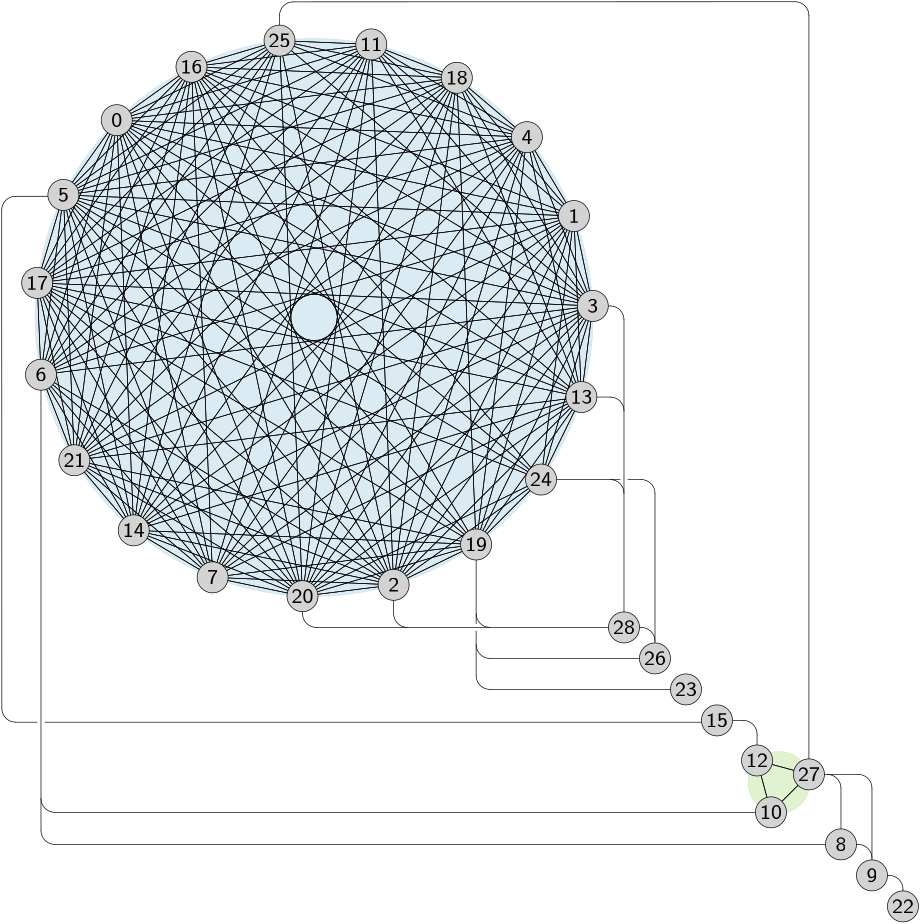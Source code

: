 <?xml version="1.0"?>
<!DOCTYPE ipe SYSTEM "ipe.dtd">
<ipe version="70218" creator="Ipe 7.2.24">
<info created="D:20100909134504" modified="D:20240306171623"/>
<ipestyle name="GeometryCoreExport">
<color name="CB dark blue" value="0.121 0.47 0.705"/>
<color name="CB dark green" value="0.2 0.627 0.172"/>
<color name="CB dark orange" value="1 0.498 0"/>
<color name="CB dark purple" value="0.415 0.239 0.603"/>
<color name="CB dark red" value="0.89 0.101 0.109"/>
<color name="CB light blue" value="0.65 0.807 0.89"/>
<color name="CB light green" value="0.698 0.874 0.541"/>
<color name="CB light orange" value="0.992 0.749 0.435"/>
<color name="CB light purple" value="0.792 0.698 0.839"/>
<color name="CB light red" value="0.984 0.603 0.6"/>
<color name="black" value="0"/>
<color name="blue" value="0 0 1"/>
<color name="brown" value="0.643 0.164 0.164"/>
<color name="darkblue" value="0 0 0.541"/>
<color name="darkcyan" value="0 0.541 0.541"/>
<color name="darkgray" value="0.662"/>
<color name="darkgreen" value="0 0.388 0"/>
<color name="darkmagenta" value="0.541 0 0.541"/>
<color name="darkorange" value="1 0.545 0"/>
<color name="darkred" value="0.541 0 0"/>
<color name="gold" value="1 0.839 0"/>
<color name="gray" value="0.741"/>
<color name="green" value="0 1 0"/>
<color name="lightblue" value="0.674 0.843 0.901"/>
<color name="lightcyan" value="0.874 1 1"/>
<color name="lightgray" value="0.823"/>
<color name="lightgreen" value="0.564 0.929 0.564"/>
<color name="lightyellow" value="1 1 0.874"/>
<color name="navy" value="0 0 0.501"/>
<color name="orange" value="1 0.643 0"/>
<color name="pink" value="1 0.752 0.792"/>
<color name="purple" value="0.623 0.121 0.937"/>
<color name="red" value="1 0 0"/>
<color name="seagreen" value="0.176 0.541 0.337"/>
<color name="turquoise" value="0.25 0.874 0.815"/>
<color name="violet" value="0.929 0.509 0.929"/>
<color name="white" value="1"/>
<color name="yellow" value="1 1 0"/>
<dashstyle name="W dashed fat" value="[3.0 5.1] 0"/>
<dashstyle name="W dashed heavier" value="[2.0 3.0] 0"/>
<dashstyle name="W dashed normal" value="[1.0 1.7] 0"/>
<dashstyle name="W dashed ultrafat" value="[5.0 8.5] 0"/>
<dashstyle name="W dot fat" value="[0.01 2.4] 0"/>
<dashstyle name="W dot heavier" value="[0.01 1.6] 0"/>
<dashstyle name="W dot normal" value="[0.01 0.8] 0"/>
<dashstyle name="W dot ultrafat" value="[0.01 4.0] 0"/>
<dashstyle name="dash dot dotted" value="[4.0 2.0 1.0 2.0 1.0 2.0] 0"/>
<dashstyle name="dash dotted" value="[4.0 2.0 1.0 2.0] 0"/>
<dashstyle name="dashed" value="[4.0] 0"/>
<dashstyle name="dotted" value="[1.0 3.0] 0"/>
<opacity name="10%" value="0.1"/>
<opacity name="100%" value="1"/>
<opacity name="20%" value="0.2"/>
<opacity name="25%" value="0.25"/>
<opacity name="30%" value="0.3"/>
<opacity name="40%" value="0.4"/>
<opacity name="50%" value="0.5"/>
<opacity name="60%" value="0.6"/>
<opacity name="70%" value="0.75"/>
<opacity name="80%" value="0.8"/>
<opacity name="90%" value="0.9"/>
<opacity name="opaque" value="1"/>
<pen name="fat" value="1.2"/>
<pen name="heavier" value="0.8"/>
<pen name="normal" value="0.4"/>
<pen name="ultrafat" value="2"/>
<symbolsize name="large" value="5"/>
<symbolsize name="normal" value="3"/>
<symbolsize name="small" value="2"/>
<symbolsize name="tiny" value="1.1"/>
<preamble>\renewcommand\familydefault{\sfdefault}</preamble>
<layout paper="595 842" origin="0 0" frame="595 842"/>
</ipestyle>
<page>
<layer name="default"/>
<view layers="default" active="default"/>
<path layer="default" stroke="black" pen="0.247" cap="1">
136.985 363.094 m
386.112 363.094 l
</path>
<path matrix="1 0 0 1 24.9449 -23.5874" stroke="black" pen="0.247" cap="1">
112 576 m
128 576 l
</path>
<path stroke="black" pen="0.247" cap="1">
231.986 617.453 m
231.986 606.453 l
</path>
<path matrix="1.23988 0 0 1.23988 -259.601 266.399" stroke="white" pen="2.479" cap="1">
474.422 148.433 m
492.5 148.433 l
</path>
<path matrix="1.23988 0 0 1.23988 -259.601 266.399" stroke="white" pen="2.479" cap="1">
492.5 148.433 m
4 0 0 -4 492.5 144.433 496.5 144.433 a
</path>
<path matrix="1.23988 0 0 1.23988 -259.601 266.399" stroke="white" pen="2.479" cap="1">
496.5 144.433 m
496.5 107.5 l
</path>
<path matrix="1.23988 0 0 1.23988 -259.601 266.399" stroke="black" pen="0.247" cap="1">
472.422 148.433 m
492.5 148.433 l
</path>
<path matrix="1.23988 0 0 1.23988 -259.601 266.399" stroke="black" pen="0.247" cap="1">
496.5 144.433 m
496.5 105.5 l
</path>
<path matrix="1.23988 0 0 1.23988 -259.601 266.399" stroke="white" pen="2.479" cap="1">
498.5 105.5 m
501.5 105.5 l
</path>
<path matrix="1.23988 0 0 1.23988 -259.601 266.399" stroke="white" pen="2.479" cap="1">
501.5 105.5 m
4 0 0 -4 501.5 101.5 505.5 101.5 a
</path>
<path matrix="1.23988 0 0 1.23988 -259.601 266.399" stroke="white" pen="2.479" cap="1">
505.5 101.5 m
505.5 98.5 l
</path>
<path matrix="1.23988 0 0 1.23988 -259.601 266.399" stroke="black" pen="0.247" cap="1">
496.5 105.5 m
501.5 105.5 l
</path>
<path matrix="1.23988 0 0 1.23988 -259.601 266.399" stroke="black" pen="0.247" cap="1">
505.5 101.5 m
505.5 96.5 l
</path>
<path matrix="1.23988 0 0 1.23988 -259.601 266.399" stroke="white" pen="2.479" cap="1">
525.5 78.5 m
531.136 78.5 l
</path>
<path matrix="1.23988 0 0 1.23988 -259.601 266.399" stroke="white" pen="2.479" cap="1">
531.136 78.5 m
4 0 0 -4 531.136 74.5 535.136 74.5 a
</path>
<path matrix="1.23988 0 0 1.23988 -259.601 266.399" stroke="white" pen="2.479" cap="1">
535.136 74.5 m
535.136 68.864 l
</path>
<path matrix="1.23988 0 0 1.23988 -259.601 266.399" stroke="black" pen="0.247" cap="1">
523.5 78.5 m
531.136 78.5 l
</path>
<path matrix="1.23988 0 0 1.23988 -259.601 266.399" stroke="black" pen="0.247" cap="1">
535.136 74.5 m
535.136 66.864 l
</path>
<path matrix="1.23988 0 0 1.23988 -259.601 266.399" stroke="white" pen="2.479" cap="1">
552.193 62.8294 m
555.5 62.8294 l
</path>
<path matrix="1.23988 0 0 1.23988 -259.601 266.399" stroke="white" pen="2.479" cap="1">
555.5 62.8294 m
4 0 0 -4 555.5 58.8294 559.5 58.8294 a
</path>
<path matrix="1.23988 0 0 1.23988 -259.601 266.399" stroke="white" pen="2.479" cap="1">
559.5 58.8294 m
559.5 44.5 l
</path>
<path matrix="1.23988 0 0 1.23988 -259.601 266.399" stroke="black" pen="0.247" cap="1">
550.193 62.8294 m
555.5 62.8294 l
</path>
<path matrix="1.23988 0 0 1.23988 -259.601 266.399" stroke="black" pen="0.247" cap="1">
559.5 58.8294 m
559.5 42.5 l
</path>
<path matrix="1.23988 0 0 1.23988 -259.601 266.399" stroke="white" pen="2.479" cap="1">
561.5 42.5 m
564.5 42.5 l
</path>
<path matrix="1.23988 0 0 1.23988 -259.601 266.399" stroke="white" pen="2.479" cap="1">
564.5 42.5 m
4 0 0 -4 564.5 38.5 568.5 38.5 a
</path>
<path matrix="1.23988 0 0 1.23988 -259.601 266.399" stroke="white" pen="2.479" cap="1">
568.5 38.5 m
568.5 35.5 l
</path>
<path matrix="1.23988 0 0 1.23988 -259.601 266.399" stroke="black" pen="0.247" cap="1">
559.5 42.5 m
564.5 42.5 l
</path>
<path matrix="1.23988 0 0 1.23988 -259.601 266.399" stroke="black" pen="0.247" cap="1">
568.5 38.5 m
568.5 33.5 l
</path>
<path matrix="1.23988 0 0 1.23988 -259.601 266.399" stroke="white" pen="2.479" cap="1">
570.5 33.5 m
573.5 33.5 l
</path>
<path matrix="1.23988 0 0 1.23988 -259.601 266.399" stroke="white" pen="2.479" cap="1">
573.5 33.5 m
4 0 0 -4 573.5 29.5 577.5 29.5 a
</path>
<path matrix="1.23988 0 0 1.23988 -259.601 266.399" stroke="white" pen="2.479" cap="1">
577.5 29.5 m
577.5 26.5 l
</path>
<path matrix="1.23988 0 0 1.23988 -259.601 266.399" stroke="black" pen="0.247" cap="1">
568.5 33.5 m
573.5 33.5 l
</path>
<path matrix="1.23988 0 0 1.23988 -259.601 266.399" stroke="black" pen="0.247" cap="1">
577.5 29.5 m
577.5 24.5 l
</path>
<path matrix="1.23988 0 0 1.23988 -259.601 266.399" stroke="white" pen="2.479" cap="1">
453.567 127.578 m
453.567 109.5 l
</path>
<path matrix="1.23988 0 0 1.23988 -259.601 266.399" stroke="white" pen="2.479" cap="1">
453.567 109.5 m
4 0 0 4 457.567 109.5 457.567 105.5 a
</path>
<path matrix="1.23988 0 0 1.23988 -259.601 266.399" stroke="white" pen="2.479" cap="1">
457.567 105.5 m
494.5 105.5 l
</path>
<path matrix="1.23988 0 0 1.23988 -259.601 266.399" stroke="black" pen="0.247" cap="1">
453.567 129.578 m
453.567 109.5 l
</path>
<path matrix="1.23988 0 0 1.23988 -259.601 266.399" stroke="black" pen="0.247" cap="1">
457.567 105.5 m
496.5 105.5 l
</path>
<path matrix="1.23988 0 0 1.23988 -259.601 266.399" stroke="white" pen="2.479" cap="1">
474.422 148.433 m
501.5 148.433 l
</path>
<path matrix="1.23988 0 0 1.23988 -259.601 266.399" stroke="white" pen="2.479" cap="1">
501.5 148.433 m
4 0 0 -4 501.5 144.433 505.5 144.433 a
</path>
<path matrix="1.23988 0 0 1.23988 -259.601 266.399" stroke="white" pen="2.479" cap="1">
505.5 144.433 m
505.5 98.5 l
</path>
<path matrix="1.23988 0 0 1.23988 -259.601 266.399" stroke="black" pen="0.247" cap="1">
472.422 148.433 m
501.5 148.433 l
</path>
<path matrix="1.23988 0 0 1.23988 -259.601 266.399" stroke="black" pen="0.247" cap="1">
505.5 144.433 m
505.5 96.5 l
</path>
<path matrix="1.23988 0 0 1.23988 -259.601 266.399" stroke="white" pen="2.479" cap="1">
552.193 62.8294 m
564.5 62.8294 l
</path>
<path matrix="1.23988 0 0 1.23988 -259.601 266.399" stroke="white" pen="2.479" cap="1">
564.5 62.8294 m
4 0 0 -4 564.5 58.8294 568.5 58.8294 a
</path>
<path matrix="1.23988 0 0 1.23988 -259.601 266.399" stroke="white" pen="2.479" cap="1">
568.5 58.8294 m
568.5 35.5 l
</path>
<path matrix="1.23988 0 0 1.23988 -259.601 266.399" stroke="black" pen="0.247" cap="1">
550.193 62.8294 m
564.5 62.8294 l
</path>
<path matrix="1.23988 0 0 1.23988 -259.601 266.399" stroke="black" pen="0.247" cap="1">
568.5 58.8294 m
568.5 33.5 l
</path>
<path matrix="1.23988 0 0 1.23988 -259.601 266.399" stroke="white" pen="2.479" cap="1">
486.133 172.388 m
492.5 172.388 l
</path>
<path matrix="1.23988 0 0 1.23988 -259.601 266.399" stroke="white" pen="2.479" cap="1">
492.5 172.388 m
4 0 0 -4 492.5 168.388 496.5 168.388 a
</path>
<path matrix="1.23988 0 0 1.23988 -259.601 266.399" stroke="white" pen="2.479" cap="1">
496.5 168.388 m
496.5 107.5 l
</path>
<path matrix="1.23988 0 0 1.23988 -259.601 266.399" stroke="black" pen="0.247" cap="1">
484.133 172.388 m
492.5 172.388 l
</path>
<path matrix="1.23988 0 0 1.23988 -259.601 266.399" stroke="black" pen="0.247" cap="1">
496.5 168.388 m
496.5 105.5 l
</path>
<path matrix="1.23988 0 0 1.23988 -259.601 266.399" stroke="white" pen="2.479" cap="1">
453.567 127.578 m
453.567 100.5 l
</path>
<path matrix="1.23988 0 0 1.23988 -259.601 266.399" stroke="white" pen="2.479" cap="1">
453.567 100.5 m
4 0 0 4 457.567 100.5 457.567 96.5 a
</path>
<path matrix="1.23988 0 0 1.23988 -259.601 266.399" stroke="white" pen="2.479" cap="1">
457.567 96.5 m
503.5 96.5 l
</path>
<path matrix="1.23988 0 0 1.23988 -259.601 266.399" stroke="black" pen="0.247" cap="1">
453.567 129.578 m
453.567 100.5 l
</path>
<path matrix="1.23988 0 0 1.23988 -259.601 266.399" stroke="black" pen="0.247" cap="1">
457.567 96.5 m
505.5 96.5 l
</path>
<path matrix="1.23988 0 0 1.23988 -259.601 266.399" stroke="white" pen="2.479" cap="1">
429.612 115.867 m
429.612 109.5 l
</path>
<path matrix="1.23988 0 0 1.23988 -259.601 266.399" stroke="white" pen="2.479" cap="1">
429.612 109.5 m
4 0 0 4 433.612 109.5 433.612 105.5 a
</path>
<path matrix="1.23988 0 0 1.23988 -259.601 266.399" stroke="white" pen="2.479" cap="1">
433.612 105.5 m
494.5 105.5 l
</path>
<path matrix="1.23988 0 0 1.23988 -259.601 266.399" stroke="black" pen="0.247" cap="1">
429.612 117.867 m
429.612 109.5 l
</path>
<path matrix="1.23988 0 0 1.23988 -259.601 266.399" stroke="black" pen="0.247" cap="1">
433.612 105.5 m
496.5 105.5 l
</path>
<path matrix="1.23988 0 0 1.23988 -259.601 266.399" stroke="white" pen="2.479" cap="1">
453.567 127.578 m
453.567 91.5 l
</path>
<path matrix="1.23988 0 0 1.23988 -259.601 266.399" stroke="white" pen="2.479" cap="1">
453.567 91.5 m
4 0 0 4 457.567 91.5 457.567 87.5 a
</path>
<path matrix="1.23988 0 0 1.23988 -259.601 266.399" stroke="white" pen="2.479" cap="1">
457.567 87.5 m
512.5 87.5 l
</path>
<path matrix="1.23988 0 0 1.23988 -259.601 266.399" stroke="black" pen="0.247" cap="1">
453.567 129.578 m
453.567 91.5 l
</path>
<path matrix="1.23988 0 0 1.23988 -259.601 266.399" stroke="black" pen="0.247" cap="1">
457.567 87.5 m
514.5 87.5 l
</path>
<path matrix="1.23988 0 0 1.23988 -259.601 266.399" stroke="white" pen="2.479" cap="1">
489.431 198.847 m
492.5 198.847 l
</path>
<path matrix="1.23988 0 0 1.23988 -259.601 266.399" stroke="white" pen="2.479" cap="1">
492.5 198.847 m
4 0 0 -4 492.5 194.847 496.5 194.847 a
</path>
<path matrix="1.23988 0 0 1.23988 -259.601 266.399" stroke="white" pen="2.479" cap="1">
496.5 194.847 m
496.5 107.5 l
</path>
<path matrix="1.23988 0 0 1.23988 -259.601 266.399" stroke="black" pen="0.247" cap="1">
487.431 198.847 m
492.5 198.847 l
</path>
<path matrix="1.23988 0 0 1.23988 -259.601 266.399" stroke="black" pen="0.247" cap="1">
496.5 194.847 m
496.5 105.5 l
</path>
<path matrix="1.23988 0 0 1.23988 -259.601 266.399" stroke="white" pen="2.479" cap="1">
403.153 112.569 m
403.153 109.5 l
</path>
<path matrix="1.23988 0 0 1.23988 -259.601 266.399" stroke="white" pen="2.479" cap="1">
403.153 109.5 m
4 0 0 4 407.153 109.5 407.153 105.5 a
</path>
<path matrix="1.23988 0 0 1.23988 -259.601 266.399" stroke="white" pen="2.479" cap="1">
407.153 105.5 m
494.5 105.5 l
</path>
<path matrix="1.23988 0 0 1.23988 -259.601 266.399" stroke="black" pen="0.247" cap="1">
403.153 114.569 m
403.153 109.5 l
</path>
<path matrix="1.23988 0 0 1.23988 -259.601 266.399" stroke="black" pen="0.247" cap="1">
407.153 105.5 m
496.5 105.5 l
</path>
<path matrix="1.23988 0 0 1.23988 -259.601 266.399" stroke="white" pen="2.479" cap="1">
327.224 176.878 m
327.224 55.8067 l
</path>
<path matrix="1.23988 0 0 1.23988 -259.601 266.399" stroke="white" pen="2.479" cap="1">
327.224 55.8067 m
4 0 0 4 331.224 55.8067 331.224 51.8067 a
</path>
<path matrix="1.23988 0 0 1.23988 -259.601 266.399" stroke="white" pen="2.479" cap="1">
331.224 51.8067 m
537.171 51.8067 l
</path>
<path matrix="1.23988 0 0 1.23988 -259.601 266.399" stroke="black" pen="0.247" cap="1">
327.224 178.878 m
327.224 55.8067 l
</path>
<path matrix="1.23988 0 0 1.23988 -259.601 266.399" stroke="black" pen="0.247" cap="1">
331.224 51.8067 m
539.171 51.8067 l
</path>
<path matrix="1.23988 0 0 1.23988 -259.601 266.399" stroke="white" pen="2.479" cap="1">
475.305 271.878 m
475.305 128.695 l
</path>
<path matrix="1.23988 0 0 1.23988 -259.601 266.399" stroke="white" pen="2.479" cap="1">
327.224 176.878 m
327.224 122.347 l
</path>
<path matrix="1.23988 0 0 1.23988 -259.601 266.399" stroke="white" pen="2.479" cap="1">
327.224 122.347 m
4 0 0 4 331.224 122.347 331.224 118.347 a
</path>
<path matrix="1.23988 0 0 1.23988 -259.601 266.399" stroke="black" pen="0.247" cap="1">
327.224 178.878 m
327.224 122.347 l
</path>
<path matrix="1.23988 0 0 1.23988 -259.601 266.399" stroke="white" pen="2.479" cap="1">
550.193 114.347 m
550.193 64.8294 l
</path>
<path matrix="1.23988 0 0 1.23988 -259.601 266.399" stroke="black" pen="0.247" cap="1">
550.193 114.347 m
550.193 62.8294 l
</path>
<path matrix="1.23988 0 0 1.23988 -259.601 266.399" stroke="white" pen="2.479" cap="1">
546.193 275.878 m
4 0 0 -4 546.193 271.878 550.193 271.878 a
</path>
<path matrix="1.23988 0 0 1.23988 -259.601 266.399" stroke="white" pen="2.479" cap="1">
550.193 271.878 m
550.193 64.8294 l
</path>
<path stroke="black" pen="0.247" cap="1">
236.945 622.413 m
417.61 622.453 l
</path>
<path stroke="black" pen="0.247" cap="1">
422.57 617.494 m
422.57 344.299 l
</path>
<path matrix="1.23988 0 0 1.23988 -259.601 266.399" stroke="white" pen="2.479" cap="1">
327.224 176.878 m
327.224 46.5 l
</path>
<path matrix="1.23988 0 0 1.23988 -259.601 266.399" stroke="white" pen="2.479" cap="1">
327.224 46.5 m
4 0 0 4 331.224 46.5 331.224 42.5 a
</path>
<path matrix="1.23988 0 0 1.23988 -259.601 266.399" stroke="white" pen="2.479" cap="1">
331.224 42.5 m
557.5 42.5 l
</path>
<path matrix="1.23988 0 0 1.23988 -259.601 266.399" stroke="black" pen="0.247" cap="1">
327.224 178.878 m
327.224 46.5 l
</path>
<path matrix="1.23988 0 0 1.23988 -259.601 266.399" stroke="black" pen="0.247" cap="1">
331.224 42.5 m
559.5 42.5 l
</path>
<path matrix="1.23988 0 0 1.23988 -259.601 266.399" stroke="black" pen="0.247" cap="1">
492.5 148.433 m
4 0 0 -4 492.5 144.433 496.5 144.433 a
</path>
<path matrix="1.23988 0 0 1.23988 -259.601 266.399" stroke="black" pen="0.247" cap="1">
501.5 105.5 m
4 0 0 -4 501.5 101.5 505.5 101.5 a
</path>
<path matrix="1.23988 0 0 1.23988 -259.601 266.399" stroke="black" pen="0.247" cap="1">
531.136 78.5 m
4 0 0 -4 531.136 74.5 535.136 74.5 a
</path>
<path matrix="1.23988 0 0 1.23988 -259.601 266.399" stroke="black" pen="0.247" cap="1">
555.5 62.8294 m
4 0 0 -4 555.5 58.8294 559.5 58.8294 a
</path>
<path matrix="1.23988 0 0 1.23988 -259.601 266.399" stroke="black" pen="0.247" cap="1">
564.5 42.5 m
4 0 0 -4 564.5 38.5 568.5 38.5 a
</path>
<path matrix="1.23988 0 0 1.23988 -259.601 266.399" stroke="black" pen="0.247" cap="1">
573.5 33.5 m
4 0 0 -4 573.5 29.5 577.5 29.5 a
</path>
<path matrix="1.23988 0 0 1.23988 -259.601 266.399" stroke="black" pen="0.247" cap="1">
453.567 109.5 m
4 0 0 4 457.567 109.5 457.567 105.5 a
</path>
<path matrix="1.23988 0 0 1.23988 -259.601 266.399" stroke="black" pen="0.247" cap="1">
501.5 148.433 m
4 0 0 -4 501.5 144.433 505.5 144.433 a
</path>
<path matrix="1.23988 0 0 1.23988 -259.601 266.399" stroke="black" pen="0.247" cap="1">
564.5 62.8294 m
4 0 0 -4 564.5 58.8294 568.5 58.8294 a
</path>
<path matrix="1.23988 0 0 1.23988 -259.601 266.399" stroke="black" pen="0.247" cap="1">
492.5 172.388 m
4 0 0 -4 492.5 168.388 496.5 168.388 a
</path>
<path matrix="1.23988 0 0 1.23988 -259.601 266.399" stroke="black" pen="0.247" cap="1">
453.567 100.5 m
4 0 0 4 457.567 100.5 457.567 96.5 a
</path>
<path matrix="1.23988 0 0 1.23988 -259.601 266.399" stroke="black" pen="0.247" cap="1">
429.612 109.5 m
4 0 0 4 433.612 109.5 433.612 105.5 a
</path>
<path matrix="1.23988 0 0 1.23988 -259.601 266.399" stroke="black" pen="0.247" cap="1">
453.567 91.5 m
4 0 0 4 457.567 91.5 457.567 87.5 a
</path>
<path matrix="1.23988 0 0 1.23988 -259.601 266.399" stroke="black" pen="0.247" cap="1">
492.5 198.847 m
4 0 0 -4 492.5 194.847 496.5 194.847 a
</path>
<path matrix="1.23988 0 0 1.23988 -259.601 266.399" stroke="black" pen="0.247" cap="1">
403.153 109.5 m
4 0 0 4 407.153 109.5 407.153 105.5 a
</path>
<path matrix="1.23988 0 0 1.23988 -259.601 266.399" stroke="black" pen="0.247" cap="1">
327.224 55.8067 m
4 0 0 4 331.224 55.8067 331.224 51.8067 a
</path>
<path matrix="1.23988 0 0 1.23988 -259.601 280.399" stroke="black" pen="0.247" cap="1">
546.193 275.878 m
4 0 0 -4 546.193 271.878 550.193 271.878 a
</path>
<path matrix="1.23988 0 0 1.23988 -259.601 266.399" stroke="black" pen="0.247" cap="1">
327.224 46.5 m
4 0 0 4 331.224 46.5 331.224 42.5 a
</path>
<path matrix="1.23988 0 0 1.23988 -259.601 266.399" stroke="CB light blue" fill="CB light blue" pen="0.247" cap="1" opacity="40%">
81 0 0 81 406.5 195.5 e
</path>
<path matrix="1.23988 0 0 1.23988 -259.601 266.399" stroke="CB light green" fill="CB light green" pen="0.247" cap="1" opacity="40%">
9 0 0 9 541.5 60.5 e
</path>
<path matrix="1.23988 0 0 1.23988 -259.601 266.399" stroke="black" pen="0.247" cap="1">
349.224 252.776 m
349.224 252.776 l
</path>
<path matrix="1.23988 0 0 1.23988 -259.601 266.399" stroke="black" pen="0.247" cap="1">
349.224 252.776 m
333.73 231.075 l
</path>
<path matrix="1.23988 0 0 1.23988 -259.601 266.399" stroke="black" pen="0.247" cap="1">
349.224 252.776 m
370.925 268.27 l
</path>
<path matrix="1.23988 0 0 1.23988 -259.601 266.399" stroke="black" pen="0.247" cap="1">
349.224 252.776 m
326.122 205.519 l
</path>
<path matrix="1.23988 0 0 1.23988 -259.601 266.399" stroke="black" pen="0.247" cap="1">
349.224 252.776 m
396.481 275.878 l
</path>
<path matrix="1.23988 0 0 1.23988 -259.601 266.399" stroke="black" pen="0.247" cap="1">
349.224 252.776 m
327.224 178.878 l
</path>
<path matrix="1.23988 0 0 1.23988 -259.601 266.399" stroke="black" pen="0.247" cap="1">
349.224 252.776 m
423.122 274.776 l
</path>
<path matrix="1.23988 0 0 1.23988 -259.601 266.399" stroke="black" pen="0.247" cap="1">
349.224 252.776 m
336.917 154.037 l
</path>
<path matrix="1.23988 0 0 1.23988 -259.601 266.399" stroke="black" pen="0.247" cap="1">
349.224 252.776 m
447.963 265.083 l
</path>
<path matrix="1.23988 0 0 1.23988 -259.601 266.399" stroke="black" pen="0.247" cap="1">
349.224 252.776 m
354.15 133.69 l
</path>
<path matrix="1.23988 0 0 1.23988 -259.601 266.399" stroke="black" pen="0.247" cap="1">
349.224 252.776 m
468.31 247.85 l
</path>
<path matrix="1.23988 0 0 1.23988 -259.601 266.399" stroke="black" pen="0.247" cap="1">
349.224 252.776 m
377.056 120.041 l
</path>
<path matrix="1.23988 0 0 1.23988 -259.601 266.399" stroke="black" pen="0.247" cap="1">
349.224 252.776 m
481.959 224.944 l
</path>
<path matrix="1.23988 0 0 1.23988 -259.601 266.399" stroke="black" pen="0.247" cap="1">
349.224 252.776 m
403.153 114.569 l
</path>
<path matrix="1.23988 0 0 1.23988 -259.601 266.399" stroke="black" pen="0.247" cap="1">
349.224 252.776 m
487.431 198.847 l
</path>
<path matrix="1.23988 0 0 1.23988 -259.601 266.399" stroke="black" pen="0.247" cap="1">
349.224 252.776 m
429.612 117.867 l
</path>
<path matrix="1.23988 0 0 1.23988 -259.601 266.399" stroke="black" pen="0.247" cap="1">
349.224 252.776 m
484.133 172.388 l
</path>
<path matrix="1.23988 0 0 1.23988 -259.601 266.399" stroke="black" pen="0.247" cap="1">
349.224 252.776 m
453.567 129.578 l
</path>
<path matrix="1.23988 0 0 1.23988 -259.601 266.399" stroke="black" pen="0.247" cap="1">
349.224 252.776 m
472.422 148.433 l
</path>
<path matrix="1.23988 0 0 1.23988 -259.601 266.399" stroke="black" pen="0.247" cap="1">
333.73 231.075 m
349.224 252.776 l
</path>
<path matrix="1.23988 0 0 1.23988 -259.601 266.399" stroke="black" pen="0.247" cap="1">
333.73 231.075 m
333.73 231.075 l
</path>
<path matrix="1.23988 0 0 1.23988 -259.601 266.399" stroke="black" pen="0.247" cap="1">
333.73 231.075 m
370.925 268.27 l
</path>
<path matrix="1.23988 0 0 1.23988 -259.601 266.399" stroke="black" pen="0.247" cap="1">
333.73 231.075 m
326.122 205.519 l
</path>
<path matrix="1.23988 0 0 1.23988 -259.601 266.399" stroke="black" pen="0.247" cap="1">
333.73 231.075 m
396.481 275.878 l
</path>
<path matrix="1.23988 0 0 1.23988 -259.601 266.399" stroke="black" pen="0.247" cap="1">
333.73 231.075 m
327.224 178.878 l
</path>
<path matrix="1.23988 0 0 1.23988 -259.601 266.399" stroke="black" pen="0.247" cap="1">
333.73 231.075 m
423.122 274.776 l
</path>
<path matrix="1.23988 0 0 1.23988 -259.601 266.399" stroke="black" pen="0.247" cap="1">
333.73 231.075 m
336.917 154.037 l
</path>
<path matrix="1.23988 0 0 1.23988 -259.601 266.399" stroke="black" pen="0.247" cap="1">
333.73 231.075 m
447.963 265.083 l
</path>
<path matrix="1.23988 0 0 1.23988 -259.601 266.399" stroke="black" pen="0.247" cap="1">
333.73 231.075 m
354.15 133.69 l
</path>
<path matrix="1.23988 0 0 1.23988 -259.601 266.399" stroke="black" pen="0.247" cap="1">
333.73 231.075 m
468.31 247.85 l
</path>
<path matrix="1.23988 0 0 1.23988 -259.601 266.399" stroke="black" pen="0.247" cap="1">
333.73 231.075 m
377.056 120.041 l
</path>
<path matrix="1.23988 0 0 1.23988 -259.601 266.399" stroke="black" pen="0.247" cap="1">
333.73 231.075 m
481.959 224.944 l
</path>
<path matrix="1.23988 0 0 1.23988 -259.601 266.399" stroke="black" pen="0.247" cap="1">
333.73 231.075 m
403.153 114.569 l
</path>
<path matrix="1.23988 0 0 1.23988 -259.601 266.399" stroke="black" pen="0.247" cap="1">
333.73 231.075 m
487.431 198.847 l
</path>
<path matrix="1.23988 0 0 1.23988 -259.601 266.399" stroke="black" pen="0.247" cap="1">
333.73 231.075 m
429.612 117.867 l
</path>
<path matrix="1.23988 0 0 1.23988 -259.601 266.399" stroke="black" pen="0.247" cap="1">
333.73 231.075 m
484.133 172.388 l
</path>
<path matrix="1.23988 0 0 1.23988 -259.601 266.399" stroke="black" pen="0.247" cap="1">
333.73 231.075 m
453.567 129.578 l
</path>
<path matrix="1.23988 0 0 1.23988 -259.601 266.399" stroke="black" pen="0.247" cap="1">
333.73 231.075 m
472.422 148.433 l
</path>
<path matrix="1.23988 0 0 1.23988 -259.601 266.399" stroke="black" pen="0.247" cap="1">
370.925 268.27 m
349.224 252.776 l
</path>
<path matrix="1.23988 0 0 1.23988 -259.601 266.399" stroke="black" pen="0.247" cap="1">
370.925 268.27 m
333.73 231.075 l
</path>
<path matrix="1.23988 0 0 1.23988 -259.601 266.399" stroke="black" pen="0.247" cap="1">
370.925 268.27 m
370.925 268.27 l
</path>
<path matrix="1.23988 0 0 1.23988 -259.601 266.399" stroke="black" pen="0.247" cap="1">
370.925 268.27 m
326.122 205.519 l
</path>
<path matrix="1.23988 0 0 1.23988 -259.601 266.399" stroke="black" pen="0.247" cap="1">
370.925 268.27 m
396.481 275.878 l
</path>
<path matrix="1.23988 0 0 1.23988 -259.601 266.399" stroke="black" pen="0.247" cap="1">
370.925 268.27 m
327.224 178.878 l
</path>
<path matrix="1.23988 0 0 1.23988 -259.601 266.399" stroke="black" pen="0.247" cap="1">
370.925 268.27 m
423.122 274.776 l
</path>
<path matrix="1.23988 0 0 1.23988 -259.601 266.399" stroke="black" pen="0.247" cap="1">
370.925 268.27 m
336.917 154.037 l
</path>
<path matrix="1.23988 0 0 1.23988 -259.601 266.399" stroke="black" pen="0.247" cap="1">
370.925 268.27 m
447.963 265.083 l
</path>
<path matrix="1.23988 0 0 1.23988 -259.601 266.399" stroke="black" pen="0.247" cap="1">
370.925 268.27 m
354.15 133.69 l
</path>
<path matrix="1.23988 0 0 1.23988 -259.601 266.399" stroke="black" pen="0.247" cap="1">
370.925 268.27 m
468.31 247.85 l
</path>
<path matrix="1.23988 0 0 1.23988 -259.601 266.399" stroke="black" pen="0.247" cap="1">
370.925 268.27 m
377.056 120.041 l
</path>
<path matrix="1.23988 0 0 1.23988 -259.601 266.399" stroke="black" pen="0.247" cap="1">
370.925 268.27 m
481.959 224.944 l
</path>
<path matrix="1.23988 0 0 1.23988 -259.601 266.399" stroke="black" pen="0.247" cap="1">
370.925 268.27 m
403.153 114.569 l
</path>
<path matrix="1.23988 0 0 1.23988 -259.601 266.399" stroke="black" pen="0.247" cap="1">
370.925 268.27 m
487.431 198.847 l
</path>
<path matrix="1.23988 0 0 1.23988 -259.601 266.399" stroke="black" pen="0.247" cap="1">
370.925 268.27 m
429.612 117.867 l
</path>
<path matrix="1.23988 0 0 1.23988 -259.601 266.399" stroke="black" pen="0.247" cap="1">
370.925 268.27 m
484.133 172.388 l
</path>
<path matrix="1.23988 0 0 1.23988 -259.601 266.399" stroke="black" pen="0.247" cap="1">
370.925 268.27 m
453.567 129.578 l
</path>
<path matrix="1.23988 0 0 1.23988 -259.601 266.399" stroke="black" pen="0.247" cap="1">
370.925 268.27 m
472.422 148.433 l
</path>
<path matrix="1.23988 0 0 1.23988 -259.601 266.399" stroke="black" pen="0.247" cap="1">
326.122 205.519 m
349.224 252.776 l
</path>
<path matrix="1.23988 0 0 1.23988 -259.601 266.399" stroke="black" pen="0.247" cap="1">
326.122 205.519 m
333.73 231.075 l
</path>
<path matrix="1.23988 0 0 1.23988 -259.601 266.399" stroke="black" pen="0.247" cap="1">
326.122 205.519 m
370.925 268.27 l
</path>
<path matrix="1.23988 0 0 1.23988 -259.601 266.399" stroke="black" pen="0.247" cap="1">
326.122 205.519 m
326.122 205.519 l
</path>
<path matrix="1.23988 0 0 1.23988 -259.601 266.399" stroke="black" pen="0.247" cap="1">
326.122 205.519 m
396.481 275.878 l
</path>
<path matrix="1.23988 0 0 1.23988 -259.601 266.399" stroke="black" pen="0.247" cap="1">
326.122 205.519 m
327.224 178.878 l
</path>
<path matrix="1.23988 0 0 1.23988 -259.601 266.399" stroke="black" pen="0.247" cap="1">
326.122 205.519 m
423.122 274.776 l
</path>
<path matrix="1.23988 0 0 1.23988 -259.601 266.399" stroke="black" pen="0.247" cap="1">
326.122 205.519 m
336.917 154.037 l
</path>
<path matrix="1.23988 0 0 1.23988 -259.601 266.399" stroke="black" pen="0.247" cap="1">
326.122 205.519 m
447.963 265.083 l
</path>
<path matrix="1.23988 0 0 1.23988 -259.601 266.399" stroke="black" pen="0.247" cap="1">
326.122 205.519 m
354.15 133.69 l
</path>
<path matrix="1.23988 0 0 1.23988 -259.601 266.399" stroke="black" pen="0.247" cap="1">
326.122 205.519 m
468.31 247.85 l
</path>
<path matrix="1.23988 0 0 1.23988 -259.601 266.399" stroke="black" pen="0.247" cap="1">
326.122 205.519 m
377.056 120.041 l
</path>
<path matrix="1.23988 0 0 1.23988 -259.601 266.399" stroke="black" pen="0.247" cap="1">
326.122 205.519 m
481.959 224.944 l
</path>
<path matrix="1.23988 0 0 1.23988 -259.601 266.399" stroke="black" pen="0.247" cap="1">
326.122 205.519 m
403.153 114.569 l
</path>
<path matrix="1.23988 0 0 1.23988 -259.601 266.399" stroke="black" pen="0.247" cap="1">
326.122 205.519 m
487.431 198.847 l
</path>
<path matrix="1.23988 0 0 1.23988 -259.601 266.399" stroke="black" pen="0.247" cap="1">
326.122 205.519 m
429.612 117.867 l
</path>
<path matrix="1.23988 0 0 1.23988 -259.601 266.399" stroke="black" pen="0.247" cap="1">
326.122 205.519 m
484.133 172.388 l
</path>
<path matrix="1.23988 0 0 1.23988 -259.601 266.399" stroke="black" pen="0.247" cap="1">
326.122 205.519 m
453.567 129.578 l
</path>
<path matrix="1.23988 0 0 1.23988 -259.601 266.399" stroke="black" pen="0.247" cap="1">
326.122 205.519 m
472.422 148.433 l
</path>
<path matrix="1.23988 0 0 1.23988 -259.601 266.399" stroke="black" pen="0.247" cap="1">
396.481 275.878 m
349.224 252.776 l
</path>
<path matrix="1.23988 0 0 1.23988 -259.601 266.399" stroke="black" pen="0.247" cap="1">
396.481 275.878 m
333.73 231.075 l
</path>
<path matrix="1.23988 0 0 1.23988 -259.601 266.399" stroke="black" pen="0.247" cap="1">
396.481 275.878 m
370.925 268.27 l
</path>
<path matrix="1.23988 0 0 1.23988 -259.601 266.399" stroke="black" pen="0.247" cap="1">
396.481 275.878 m
326.122 205.519 l
</path>
<path matrix="1.23988 0 0 1.23988 -259.601 266.399" stroke="black" pen="0.247" cap="1">
396.481 275.878 m
396.481 275.878 l
</path>
<path matrix="1.23988 0 0 1.23988 -259.601 266.399" stroke="black" pen="0.247" cap="1">
396.481 275.878 m
327.224 178.878 l
</path>
<path matrix="1.23988 0 0 1.23988 -259.601 266.399" stroke="black" pen="0.247" cap="1">
396.481 275.878 m
423.122 274.776 l
</path>
<path matrix="1.23988 0 0 1.23988 -259.601 266.399" stroke="black" pen="0.247" cap="1">
396.481 275.878 m
336.917 154.037 l
</path>
<path matrix="1.23988 0 0 1.23988 -259.601 266.399" stroke="black" pen="0.247" cap="1">
396.481 275.878 m
447.963 265.083 l
</path>
<path matrix="1.23988 0 0 1.23988 -259.601 266.399" stroke="black" pen="0.247" cap="1">
396.481 275.878 m
354.15 133.69 l
</path>
<path matrix="1.23988 0 0 1.23988 -259.601 266.399" stroke="black" pen="0.247" cap="1">
396.481 275.878 m
468.31 247.85 l
</path>
<path matrix="1.23988 0 0 1.23988 -259.601 266.399" stroke="black" pen="0.247" cap="1">
396.481 275.878 m
403.153 114.569 l
</path>
<path matrix="1.23988 0 0 1.23988 -259.601 266.399" stroke="black" pen="0.247" cap="1">
396.481 275.878 m
487.431 198.847 l
</path>
<path matrix="1.23988 0 0 1.23988 -259.601 266.399" stroke="black" pen="0.247" cap="1">
396.481 275.878 m
429.612 117.867 l
</path>
<path matrix="1.23988 0 0 1.23988 -259.601 266.399" stroke="black" pen="0.247" cap="1">
327.224 178.878 m
349.224 252.776 l
</path>
<path matrix="1.23988 0 0 1.23988 -259.601 266.399" stroke="black" pen="0.247" cap="1">
327.224 178.878 m
333.73 231.075 l
</path>
<path matrix="1.23988 0 0 1.23988 -259.601 266.399" stroke="black" pen="0.247" cap="1">
327.224 178.878 m
370.925 268.27 l
</path>
<path matrix="1.23988 0 0 1.23988 -259.601 266.399" stroke="black" pen="0.247" cap="1">
327.224 178.878 m
326.122 205.519 l
</path>
<path matrix="1.23988 0 0 1.23988 -259.601 266.399" stroke="black" pen="0.247" cap="1">
327.224 178.878 m
396.481 275.878 l
</path>
<path matrix="1.23988 0 0 1.23988 -259.601 266.399" stroke="black" pen="0.247" cap="1">
327.224 178.878 m
327.224 178.878 l
</path>
<path matrix="1.23988 0 0 1.23988 -259.601 266.399" stroke="black" pen="0.247" cap="1">
327.224 178.878 m
423.122 274.776 l
</path>
<path matrix="1.23988 0 0 1.23988 -259.601 266.399" stroke="black" pen="0.247" cap="1">
327.224 178.878 m
336.917 154.037 l
</path>
<path matrix="1.23988 0 0 1.23988 -259.601 266.399" stroke="black" pen="0.247" cap="1">
327.224 178.878 m
447.963 265.083 l
</path>
<path matrix="1.23988 0 0 1.23988 -259.601 266.399" stroke="black" pen="0.247" cap="1">
327.224 178.878 m
354.15 133.69 l
</path>
<path matrix="1.23988 0 0 1.23988 -259.601 266.399" stroke="black" pen="0.247" cap="1">
327.224 178.878 m
468.31 247.85 l
</path>
<path matrix="1.23988 0 0 1.23988 -259.601 266.399" stroke="black" pen="0.247" cap="1">
327.224 178.878 m
377.056 120.041 l
</path>
<path matrix="1.23988 0 0 1.23988 -259.601 266.399" stroke="black" pen="0.247" cap="1">
327.224 178.878 m
481.959 224.944 l
</path>
<path matrix="1.23988 0 0 1.23988 -259.601 266.399" stroke="black" pen="0.247" cap="1">
327.224 178.878 m
403.153 114.569 l
</path>
<path matrix="1.23988 0 0 1.23988 -259.601 266.399" stroke="black" pen="0.247" cap="1">
327.224 178.878 m
487.431 198.847 l
</path>
<path matrix="1.23988 0 0 1.23988 -259.601 266.399" stroke="black" pen="0.247" cap="1">
327.224 178.878 m
429.612 117.867 l
</path>
<path matrix="1.23988 0 0 1.23988 -259.601 266.399" stroke="black" pen="0.247" cap="1">
423.122 274.776 m
349.224 252.776 l
</path>
<path matrix="1.23988 0 0 1.23988 -259.601 266.399" stroke="black" pen="0.247" cap="1">
423.122 274.776 m
333.73 231.075 l
</path>
<path matrix="1.23988 0 0 1.23988 -259.601 266.399" stroke="black" pen="0.247" cap="1">
423.122 274.776 m
370.925 268.27 l
</path>
<path matrix="1.23988 0 0 1.23988 -259.601 266.399" stroke="black" pen="0.247" cap="1">
423.122 274.776 m
326.122 205.519 l
</path>
<path matrix="1.23988 0 0 1.23988 -259.601 266.399" stroke="black" pen="0.247" cap="1">
423.122 274.776 m
396.481 275.878 l
</path>
<path matrix="1.23988 0 0 1.23988 -259.601 266.399" stroke="black" pen="0.247" cap="1">
423.122 274.776 m
327.224 178.878 l
</path>
<path matrix="1.23988 0 0 1.23988 -259.601 266.399" stroke="black" pen="0.247" cap="1">
423.122 274.776 m
423.122 274.776 l
</path>
<path matrix="1.23988 0 0 1.23988 -259.601 266.399" stroke="black" pen="0.247" cap="1">
423.122 274.776 m
336.917 154.037 l
</path>
<path matrix="1.23988 0 0 1.23988 -259.601 266.399" stroke="black" pen="0.247" cap="1">
423.122 274.776 m
447.963 265.083 l
</path>
<path matrix="1.23988 0 0 1.23988 -259.601 266.399" stroke="black" pen="0.247" cap="1">
423.122 274.776 m
354.15 133.69 l
</path>
<path matrix="1.23988 0 0 1.23988 -259.601 266.399" stroke="black" pen="0.247" cap="1">
423.122 274.776 m
468.31 247.85 l
</path>
<path matrix="1.23988 0 0 1.23988 -259.601 266.399" stroke="black" pen="0.247" cap="1">
423.122 274.776 m
377.056 120.041 l
</path>
<path matrix="1.23988 0 0 1.23988 -259.601 266.399" stroke="black" pen="0.247" cap="1">
423.122 274.776 m
481.959 224.944 l
</path>
<path matrix="1.23988 0 0 1.23988 -259.601 266.399" stroke="black" pen="0.247" cap="1">
423.122 274.776 m
403.153 114.569 l
</path>
<path matrix="1.23988 0 0 1.23988 -259.601 266.399" stroke="black" pen="0.247" cap="1">
423.122 274.776 m
487.431 198.847 l
</path>
<path matrix="1.23988 0 0 1.23988 -259.601 266.399" stroke="black" pen="0.247" cap="1">
423.122 274.776 m
429.612 117.867 l
</path>
<path matrix="1.23988 0 0 1.23988 -259.601 266.399" stroke="black" pen="0.247" cap="1">
423.122 274.776 m
484.133 172.388 l
</path>
<path matrix="1.23988 0 0 1.23988 -259.601 266.399" stroke="black" pen="0.247" cap="1">
336.917 154.037 m
349.224 252.776 l
</path>
<path matrix="1.23988 0 0 1.23988 -259.601 266.399" stroke="black" pen="0.247" cap="1">
336.917 154.037 m
333.73 231.075 l
</path>
<path matrix="1.23988 0 0 1.23988 -259.601 266.399" stroke="black" pen="0.247" cap="1">
336.917 154.037 m
370.925 268.27 l
</path>
<path matrix="1.23988 0 0 1.23988 -259.601 266.399" stroke="black" pen="0.247" cap="1">
336.917 154.037 m
326.122 205.519 l
</path>
<path matrix="1.23988 0 0 1.23988 -259.601 266.399" stroke="black" pen="0.247" cap="1">
336.917 154.037 m
396.481 275.878 l
</path>
<path matrix="1.23988 0 0 1.23988 -259.601 266.399" stroke="black" pen="0.247" cap="1">
336.917 154.037 m
327.224 178.878 l
</path>
<path matrix="1.23988 0 0 1.23988 -259.601 266.399" stroke="black" pen="0.247" cap="1">
336.917 154.037 m
423.122 274.776 l
</path>
<path matrix="1.23988 0 0 1.23988 -259.601 266.399" stroke="black" pen="0.247" cap="1">
336.917 154.037 m
336.917 154.037 l
</path>
<path matrix="1.23988 0 0 1.23988 -259.601 266.399" stroke="black" pen="0.247" cap="1">
336.917 154.037 m
447.963 265.083 l
</path>
<path matrix="1.23988 0 0 1.23988 -259.601 266.399" stroke="black" pen="0.247" cap="1">
336.917 154.037 m
354.15 133.69 l
</path>
<path matrix="1.23988 0 0 1.23988 -259.601 266.399" stroke="black" pen="0.247" cap="1">
336.917 154.037 m
468.31 247.85 l
</path>
<path matrix="1.23988 0 0 1.23988 -259.601 266.399" stroke="black" pen="0.247" cap="1">
336.917 154.037 m
377.056 120.041 l
</path>
<path matrix="1.23988 0 0 1.23988 -259.601 266.399" stroke="black" pen="0.247" cap="1">
336.917 154.037 m
481.959 224.944 l
</path>
<path matrix="1.23988 0 0 1.23988 -259.601 266.399" stroke="black" pen="0.247" cap="1">
336.917 154.037 m
403.153 114.569 l
</path>
<path matrix="1.23988 0 0 1.23988 -259.601 266.399" stroke="black" pen="0.247" cap="1">
336.917 154.037 m
487.431 198.847 l
</path>
<path matrix="1.23988 0 0 1.23988 -259.601 266.399" stroke="black" pen="0.247" cap="1">
336.917 154.037 m
429.612 117.867 l
</path>
<path matrix="1.23988 0 0 1.23988 -259.601 266.399" stroke="black" pen="0.247" cap="1">
336.917 154.037 m
484.133 172.388 l
</path>
<path matrix="1.23988 0 0 1.23988 -259.601 266.399" stroke="black" pen="0.247" cap="1">
336.917 154.037 m
453.567 129.578 l
</path>
<path matrix="1.23988 0 0 1.23988 -259.601 266.399" stroke="black" pen="0.247" cap="1">
447.963 265.083 m
349.224 252.776 l
</path>
<path matrix="1.23988 0 0 1.23988 -259.601 266.399" stroke="black" pen="0.247" cap="1">
447.963 265.083 m
333.73 231.075 l
</path>
<path matrix="1.23988 0 0 1.23988 -259.601 266.399" stroke="black" pen="0.247" cap="1">
447.963 265.083 m
370.925 268.27 l
</path>
<path matrix="1.23988 0 0 1.23988 -259.601 266.399" stroke="black" pen="0.247" cap="1">
447.963 265.083 m
326.122 205.519 l
</path>
<path matrix="1.23988 0 0 1.23988 -259.601 266.399" stroke="black" pen="0.247" cap="1">
447.963 265.083 m
396.481 275.878 l
</path>
<path matrix="1.23988 0 0 1.23988 -259.601 266.399" stroke="black" pen="0.247" cap="1">
447.963 265.083 m
327.224 178.878 l
</path>
<path matrix="1.23988 0 0 1.23988 -259.601 266.399" stroke="black" pen="0.247" cap="1">
447.963 265.083 m
423.122 274.776 l
</path>
<path matrix="1.23988 0 0 1.23988 -259.601 266.399" stroke="black" pen="0.247" cap="1">
447.963 265.083 m
336.917 154.037 l
</path>
<path matrix="1.23988 0 0 1.23988 -259.601 266.399" stroke="black" pen="0.247" cap="1">
447.963 265.083 m
447.963 265.083 l
</path>
<path matrix="1.23988 0 0 1.23988 -259.601 266.399" stroke="black" pen="0.247" cap="1">
447.963 265.083 m
354.15 133.69 l
</path>
<path matrix="1.23988 0 0 1.23988 -259.601 266.399" stroke="black" pen="0.247" cap="1">
447.963 265.083 m
468.31 247.85 l
</path>
<path matrix="1.23988 0 0 1.23988 -259.601 266.399" stroke="black" pen="0.247" cap="1">
447.963 265.083 m
377.056 120.041 l
</path>
<path matrix="1.23988 0 0 1.23988 -259.601 266.399" stroke="black" pen="0.247" cap="1">
447.963 265.083 m
481.959 224.944 l
</path>
<path matrix="1.23988 0 0 1.23988 -259.601 266.399" stroke="black" pen="0.247" cap="1">
447.963 265.083 m
403.153 114.569 l
</path>
<path matrix="1.23988 0 0 1.23988 -259.601 266.399" stroke="black" pen="0.247" cap="1">
447.963 265.083 m
487.431 198.847 l
</path>
<path matrix="1.23988 0 0 1.23988 -259.601 266.399" stroke="black" pen="0.247" cap="1">
447.963 265.083 m
429.612 117.867 l
</path>
<path matrix="1.23988 0 0 1.23988 -259.601 266.399" stroke="black" pen="0.247" cap="1">
447.963 265.083 m
484.133 172.388 l
</path>
<path matrix="1.23988 0 0 1.23988 -259.601 266.399" stroke="black" pen="0.247" cap="1">
447.963 265.083 m
453.567 129.578 l
</path>
<path matrix="1.23988 0 0 1.23988 -259.601 266.399" stroke="black" pen="0.247" cap="1">
354.15 133.69 m
349.224 252.776 l
</path>
<path matrix="1.23988 0 0 1.23988 -259.601 266.399" stroke="black" pen="0.247" cap="1">
354.15 133.69 m
333.73 231.075 l
</path>
<path matrix="1.23988 0 0 1.23988 -259.601 266.399" stroke="black" pen="0.247" cap="1">
354.15 133.69 m
370.925 268.27 l
</path>
<path matrix="1.23988 0 0 1.23988 -259.601 266.399" stroke="black" pen="0.247" cap="1">
354.15 133.69 m
326.122 205.519 l
</path>
<path matrix="1.23988 0 0 1.23988 -259.601 266.399" stroke="black" pen="0.247" cap="1">
354.15 133.69 m
396.481 275.878 l
</path>
<path matrix="1.23988 0 0 1.23988 -259.601 266.399" stroke="black" pen="0.247" cap="1">
354.15 133.69 m
327.224 178.878 l
</path>
<path matrix="1.23988 0 0 1.23988 -259.601 266.399" stroke="black" pen="0.247" cap="1">
354.15 133.69 m
423.122 274.776 l
</path>
<path matrix="1.23988 0 0 1.23988 -259.601 266.399" stroke="black" pen="0.247" cap="1">
354.15 133.69 m
336.917 154.037 l
</path>
<path matrix="1.23988 0 0 1.23988 -259.601 266.399" stroke="black" pen="0.247" cap="1">
354.15 133.69 m
447.963 265.083 l
</path>
<path matrix="1.23988 0 0 1.23988 -259.601 266.399" stroke="black" pen="0.247" cap="1">
354.15 133.69 m
354.15 133.69 l
</path>
<path matrix="1.23988 0 0 1.23988 -259.601 266.399" stroke="black" pen="0.247" cap="1">
354.15 133.69 m
468.31 247.85 l
</path>
<path matrix="1.23988 0 0 1.23988 -259.601 266.399" stroke="black" pen="0.247" cap="1">
354.15 133.69 m
377.056 120.041 l
</path>
<path matrix="1.23988 0 0 1.23988 -259.601 266.399" stroke="black" pen="0.247" cap="1">
354.15 133.69 m
481.959 224.944 l
</path>
<path matrix="1.23988 0 0 1.23988 -259.601 266.399" stroke="black" pen="0.247" cap="1">
354.15 133.69 m
403.153 114.569 l
</path>
<path matrix="1.23988 0 0 1.23988 -259.601 266.399" stroke="black" pen="0.247" cap="1">
354.15 133.69 m
487.431 198.847 l
</path>
<path matrix="1.23988 0 0 1.23988 -259.601 266.399" stroke="black" pen="0.247" cap="1">
354.15 133.69 m
429.612 117.867 l
</path>
<path matrix="1.23988 0 0 1.23988 -259.601 266.399" stroke="black" pen="0.247" cap="1">
354.15 133.69 m
484.133 172.388 l
</path>
<path matrix="1.23988 0 0 1.23988 -259.601 266.399" stroke="black" pen="0.247" cap="1">
354.15 133.69 m
453.567 129.578 l
</path>
<path matrix="1.23988 0 0 1.23988 -259.601 266.399" stroke="black" pen="0.247" cap="1">
468.31 247.85 m
349.224 252.776 l
</path>
<path matrix="1.23988 0 0 1.23988 -259.601 266.399" stroke="black" pen="0.247" cap="1">
468.31 247.85 m
333.73 231.075 l
</path>
<path matrix="1.23988 0 0 1.23988 -259.601 266.399" stroke="black" pen="0.247" cap="1">
468.31 247.85 m
370.925 268.27 l
</path>
<path matrix="1.23988 0 0 1.23988 -259.601 266.399" stroke="black" pen="0.247" cap="1">
468.31 247.85 m
326.122 205.519 l
</path>
<path matrix="1.23988 0 0 1.23988 -259.601 266.399" stroke="black" pen="0.247" cap="1">
468.31 247.85 m
396.481 275.878 l
</path>
<path matrix="1.23988 0 0 1.23988 -259.601 266.399" stroke="black" pen="0.247" cap="1">
468.31 247.85 m
327.224 178.878 l
</path>
<path matrix="1.23988 0 0 1.23988 -259.601 266.399" stroke="black" pen="0.247" cap="1">
468.31 247.85 m
423.122 274.776 l
</path>
<path matrix="1.23988 0 0 1.23988 -259.601 266.399" stroke="black" pen="0.247" cap="1">
468.31 247.85 m
336.917 154.037 l
</path>
<path matrix="1.23988 0 0 1.23988 -259.601 266.399" stroke="black" pen="0.247" cap="1">
468.31 247.85 m
447.963 265.083 l
</path>
<path matrix="1.23988 0 0 1.23988 -259.601 266.399" stroke="black" pen="0.247" cap="1">
468.31 247.85 m
354.15 133.69 l
</path>
<path matrix="1.23988 0 0 1.23988 -259.601 266.399" stroke="black" pen="0.247" cap="1">
468.31 247.85 m
468.31 247.85 l
</path>
<path matrix="1.23988 0 0 1.23988 -259.601 266.399" stroke="black" pen="0.247" cap="1">
468.31 247.85 m
377.056 120.041 l
</path>
<path matrix="1.23988 0 0 1.23988 -259.601 266.399" stroke="black" pen="0.247" cap="1">
468.31 247.85 m
481.959 224.944 l
</path>
<path matrix="1.23988 0 0 1.23988 -259.601 266.399" stroke="black" pen="0.247" cap="1">
468.31 247.85 m
403.153 114.569 l
</path>
<path matrix="1.23988 0 0 1.23988 -259.601 266.399" stroke="black" pen="0.247" cap="1">
468.31 247.85 m
487.431 198.847 l
</path>
<path matrix="1.23988 0 0 1.23988 -259.601 266.399" stroke="black" pen="0.247" cap="1">
468.31 247.85 m
429.612 117.867 l
</path>
<path matrix="1.23988 0 0 1.23988 -259.601 266.399" stroke="black" pen="0.247" cap="1">
468.31 247.85 m
484.133 172.388 l
</path>
<path matrix="1.23988 0 0 1.23988 -259.601 266.399" stroke="black" pen="0.247" cap="1">
468.31 247.85 m
453.567 129.578 l
</path>
<path matrix="1.23988 0 0 1.23988 -259.601 266.399" stroke="black" pen="0.247" cap="1">
377.056 120.041 m
349.224 252.776 l
</path>
<path matrix="1.23988 0 0 1.23988 -259.601 266.399" stroke="black" pen="0.247" cap="1">
377.056 120.041 m
333.73 231.075 l
</path>
<path matrix="1.23988 0 0 1.23988 -259.601 266.399" stroke="black" pen="0.247" cap="1">
377.056 120.041 m
370.925 268.27 l
</path>
<path matrix="1.23988 0 0 1.23988 -259.601 266.399" stroke="black" pen="0.247" cap="1">
377.056 120.041 m
326.122 205.519 l
</path>
<path matrix="1.23988 0 0 1.23988 -259.601 266.399" stroke="black" pen="0.247" cap="1">
377.056 120.041 m
327.224 178.878 l
</path>
<path matrix="1.23988 0 0 1.23988 -259.601 266.399" stroke="black" pen="0.247" cap="1">
377.056 120.041 m
423.122 274.776 l
</path>
<path matrix="1.23988 0 0 1.23988 -259.601 266.399" stroke="black" pen="0.247" cap="1">
377.056 120.041 m
336.917 154.037 l
</path>
<path matrix="1.23988 0 0 1.23988 -259.601 266.399" stroke="black" pen="0.247" cap="1">
377.056 120.041 m
447.963 265.083 l
</path>
<path matrix="1.23988 0 0 1.23988 -259.601 266.399" stroke="black" pen="0.247" cap="1">
377.056 120.041 m
354.15 133.69 l
</path>
<path matrix="1.23988 0 0 1.23988 -259.601 266.399" stroke="black" pen="0.247" cap="1">
377.056 120.041 m
468.31 247.85 l
</path>
<path matrix="1.23988 0 0 1.23988 -259.601 266.399" stroke="black" pen="0.247" cap="1">
377.056 120.041 m
377.056 120.041 l
</path>
<path matrix="1.23988 0 0 1.23988 -259.601 266.399" stroke="black" pen="0.247" cap="1">
377.056 120.041 m
481.959 224.944 l
</path>
<path matrix="1.23988 0 0 1.23988 -259.601 266.399" stroke="black" pen="0.247" cap="1">
377.056 120.041 m
403.153 114.569 l
</path>
<path matrix="1.23988 0 0 1.23988 -259.601 266.399" stroke="black" pen="0.247" cap="1">
377.056 120.041 m
487.431 198.847 l
</path>
<path matrix="1.23988 0 0 1.23988 -259.601 266.399" stroke="black" pen="0.247" cap="1">
377.056 120.041 m
429.612 117.867 l
</path>
<path matrix="1.23988 0 0 1.23988 -259.601 266.399" stroke="black" pen="0.247" cap="1">
377.056 120.041 m
484.133 172.388 l
</path>
<path matrix="1.23988 0 0 1.23988 -259.601 266.399" stroke="black" pen="0.247" cap="1">
377.056 120.041 m
453.567 129.578 l
</path>
<path matrix="1.23988 0 0 1.23988 -259.601 266.399" stroke="black" pen="0.247" cap="1">
481.959 224.944 m
349.224 252.776 l
</path>
<path matrix="1.23988 0 0 1.23988 -259.601 266.399" stroke="black" pen="0.247" cap="1">
481.959 224.944 m
333.73 231.075 l
</path>
<path matrix="1.23988 0 0 1.23988 -259.601 266.399" stroke="black" pen="0.247" cap="1">
481.959 224.944 m
370.925 268.27 l
</path>
<path matrix="1.23988 0 0 1.23988 -259.601 266.399" stroke="black" pen="0.247" cap="1">
481.959 224.944 m
326.122 205.519 l
</path>
<path matrix="1.23988 0 0 1.23988 -259.601 266.399" stroke="black" pen="0.247" cap="1">
481.959 224.944 m
327.224 178.878 l
</path>
<path matrix="1.23988 0 0 1.23988 -259.601 266.399" stroke="black" pen="0.247" cap="1">
481.959 224.944 m
423.122 274.776 l
</path>
<path matrix="1.23988 0 0 1.23988 -259.601 266.399" stroke="black" pen="0.247" cap="1">
481.959 224.944 m
336.917 154.037 l
</path>
<path matrix="1.23988 0 0 1.23988 -259.601 266.399" stroke="black" pen="0.247" cap="1">
481.959 224.944 m
447.963 265.083 l
</path>
<path matrix="1.23988 0 0 1.23988 -259.601 266.399" stroke="black" pen="0.247" cap="1">
481.959 224.944 m
354.15 133.69 l
</path>
<path matrix="1.23988 0 0 1.23988 -259.601 266.399" stroke="black" pen="0.247" cap="1">
481.959 224.944 m
468.31 247.85 l
</path>
<path matrix="1.23988 0 0 1.23988 -259.601 266.399" stroke="black" pen="0.247" cap="1">
481.959 224.944 m
377.056 120.041 l
</path>
<path matrix="1.23988 0 0 1.23988 -259.601 266.399" stroke="black" pen="0.247" cap="1">
481.959 224.944 m
481.959 224.944 l
</path>
<path matrix="1.23988 0 0 1.23988 -259.601 266.399" stroke="black" pen="0.247" cap="1">
481.959 224.944 m
403.153 114.569 l
</path>
<path matrix="1.23988 0 0 1.23988 -259.601 266.399" stroke="black" pen="0.247" cap="1">
481.959 224.944 m
487.431 198.847 l
</path>
<path matrix="1.23988 0 0 1.23988 -259.601 266.399" stroke="black" pen="0.247" cap="1">
481.959 224.944 m
429.612 117.867 l
</path>
<path matrix="1.23988 0 0 1.23988 -259.601 266.399" stroke="black" pen="0.247" cap="1">
481.959 224.944 m
484.133 172.388 l
</path>
<path matrix="1.23988 0 0 1.23988 -259.601 266.399" stroke="black" pen="0.247" cap="1">
481.959 224.944 m
453.567 129.578 l
</path>
<path matrix="1.23988 0 0 1.23988 -259.601 266.399" stroke="black" pen="0.247" cap="1">
481.959 224.944 m
472.422 148.433 l
</path>
<path matrix="1.23988 0 0 1.23988 -259.601 266.399" stroke="black" pen="0.247" cap="1">
403.153 114.569 m
349.224 252.776 l
</path>
<path matrix="1.23988 0 0 1.23988 -259.601 266.399" stroke="black" pen="0.247" cap="1">
403.153 114.569 m
333.73 231.075 l
</path>
<path matrix="1.23988 0 0 1.23988 -259.601 266.399" stroke="black" pen="0.247" cap="1">
403.153 114.569 m
370.925 268.27 l
</path>
<path matrix="1.23988 0 0 1.23988 -259.601 266.399" stroke="black" pen="0.247" cap="1">
403.153 114.569 m
326.122 205.519 l
</path>
<path matrix="1.23988 0 0 1.23988 -259.601 266.399" stroke="black" pen="0.247" cap="1">
403.153 114.569 m
396.481 275.878 l
</path>
<path matrix="1.23988 0 0 1.23988 -259.601 266.399" stroke="black" pen="0.247" cap="1">
403.153 114.569 m
327.224 178.878 l
</path>
<path matrix="1.23988 0 0 1.23988 -259.601 266.399" stroke="black" pen="0.247" cap="1">
403.153 114.569 m
423.122 274.776 l
</path>
<path matrix="1.23988 0 0 1.23988 -259.601 266.399" stroke="black" pen="0.247" cap="1">
403.153 114.569 m
336.917 154.037 l
</path>
<path matrix="1.23988 0 0 1.23988 -259.601 266.399" stroke="black" pen="0.247" cap="1">
403.153 114.569 m
447.963 265.083 l
</path>
<path matrix="1.23988 0 0 1.23988 -259.601 266.399" stroke="black" pen="0.247" cap="1">
403.153 114.569 m
354.15 133.69 l
</path>
<path matrix="1.23988 0 0 1.23988 -259.601 266.399" stroke="black" pen="0.247" cap="1">
403.153 114.569 m
468.31 247.85 l
</path>
<path matrix="1.23988 0 0 1.23988 -259.601 266.399" stroke="black" pen="0.247" cap="1">
403.153 114.569 m
377.056 120.041 l
</path>
<path matrix="1.23988 0 0 1.23988 -259.601 266.399" stroke="black" pen="0.247" cap="1">
403.153 114.569 m
481.959 224.944 l
</path>
<path matrix="1.23988 0 0 1.23988 -259.601 266.399" stroke="black" pen="0.247" cap="1">
403.153 114.569 m
403.153 114.569 l
</path>
<path matrix="1.23988 0 0 1.23988 -259.601 266.399" stroke="black" pen="0.247" cap="1">
403.153 114.569 m
487.431 198.847 l
</path>
<path matrix="1.23988 0 0 1.23988 -259.601 266.399" stroke="black" pen="0.247" cap="1">
403.153 114.569 m
429.612 117.867 l
</path>
<path matrix="1.23988 0 0 1.23988 -259.601 266.399" stroke="black" pen="0.247" cap="1">
403.153 114.569 m
484.133 172.388 l
</path>
<path matrix="1.23988 0 0 1.23988 -259.601 266.399" stroke="black" pen="0.247" cap="1">
403.153 114.569 m
453.567 129.578 l
</path>
<path matrix="1.23988 0 0 1.23988 -259.601 266.399" stroke="black" pen="0.247" cap="1">
403.153 114.569 m
472.422 148.433 l
</path>
<path matrix="1.23988 0 0 1.23988 -259.601 266.399" stroke="black" pen="0.247" cap="1">
487.431 198.847 m
349.224 252.776 l
</path>
<path matrix="1.23988 0 0 1.23988 -259.601 266.399" stroke="black" pen="0.247" cap="1">
487.431 198.847 m
333.73 231.075 l
</path>
<path matrix="1.23988 0 0 1.23988 -259.601 266.399" stroke="black" pen="0.247" cap="1">
487.431 198.847 m
370.925 268.27 l
</path>
<path matrix="1.23988 0 0 1.23988 -259.601 266.399" stroke="black" pen="0.247" cap="1">
487.431 198.847 m
326.122 205.519 l
</path>
<path matrix="1.23988 0 0 1.23988 -259.601 266.399" stroke="black" pen="0.247" cap="1">
487.431 198.847 m
396.481 275.878 l
</path>
<path matrix="1.23988 0 0 1.23988 -259.601 266.399" stroke="black" pen="0.247" cap="1">
487.431 198.847 m
327.224 178.878 l
</path>
<path matrix="1.23988 0 0 1.23988 -259.601 266.399" stroke="black" pen="0.247" cap="1">
487.431 198.847 m
423.122 274.776 l
</path>
<path matrix="1.23988 0 0 1.23988 -259.601 266.399" stroke="black" pen="0.247" cap="1">
487.431 198.847 m
336.917 154.037 l
</path>
<path matrix="1.23988 0 0 1.23988 -259.601 266.399" stroke="black" pen="0.247" cap="1">
487.431 198.847 m
447.963 265.083 l
</path>
<path matrix="1.23988 0 0 1.23988 -259.601 266.399" stroke="black" pen="0.247" cap="1">
487.431 198.847 m
354.15 133.69 l
</path>
<path matrix="1.23988 0 0 1.23988 -259.601 266.399" stroke="black" pen="0.247" cap="1">
487.431 198.847 m
468.31 247.85 l
</path>
<path matrix="1.23988 0 0 1.23988 -259.601 266.399" stroke="black" pen="0.247" cap="1">
487.431 198.847 m
377.056 120.041 l
</path>
<path matrix="1.23988 0 0 1.23988 -259.601 266.399" stroke="black" pen="0.247" cap="1">
487.431 198.847 m
481.959 224.944 l
</path>
<path matrix="1.23988 0 0 1.23988 -259.601 266.399" stroke="black" pen="0.247" cap="1">
487.431 198.847 m
403.153 114.569 l
</path>
<path matrix="1.23988 0 0 1.23988 -259.601 266.399" stroke="black" pen="0.247" cap="1">
487.431 198.847 m
487.431 198.847 l
</path>
<path matrix="1.23988 0 0 1.23988 -259.601 266.399" stroke="black" pen="0.247" cap="1">
487.431 198.847 m
429.612 117.867 l
</path>
<path matrix="1.23988 0 0 1.23988 -259.601 266.399" stroke="black" pen="0.247" cap="1">
487.431 198.847 m
484.133 172.388 l
</path>
<path matrix="1.23988 0 0 1.23988 -259.601 266.399" stroke="black" pen="0.247" cap="1">
487.431 198.847 m
453.567 129.578 l
</path>
<path matrix="1.23988 0 0 1.23988 -259.601 266.399" stroke="black" pen="0.247" cap="1">
487.431 198.847 m
472.422 148.433 l
</path>
<path matrix="1.23988 0 0 1.23988 -259.601 266.399" stroke="black" pen="0.247" cap="1">
429.612 117.867 m
349.224 252.776 l
</path>
<path matrix="1.23988 0 0 1.23988 -259.601 266.399" stroke="black" pen="0.247" cap="1">
429.612 117.867 m
333.73 231.075 l
</path>
<path matrix="1.23988 0 0 1.23988 -259.601 266.399" stroke="black" pen="0.247" cap="1">
429.612 117.867 m
370.925 268.27 l
</path>
<path matrix="1.23988 0 0 1.23988 -259.601 266.399" stroke="black" pen="0.247" cap="1">
429.612 117.867 m
326.122 205.519 l
</path>
<path matrix="1.23988 0 0 1.23988 -259.601 266.399" stroke="black" pen="0.247" cap="1">
429.612 117.867 m
396.481 275.878 l
</path>
<path matrix="1.23988 0 0 1.23988 -259.601 266.399" stroke="black" pen="0.247" cap="1">
429.612 117.867 m
327.224 178.878 l
</path>
<path matrix="1.23988 0 0 1.23988 -259.601 266.399" stroke="black" pen="0.247" cap="1">
429.612 117.867 m
423.122 274.776 l
</path>
<path matrix="1.23988 0 0 1.23988 -259.601 266.399" stroke="black" pen="0.247" cap="1">
429.612 117.867 m
336.917 154.037 l
</path>
<path matrix="1.23988 0 0 1.23988 -259.601 266.399" stroke="black" pen="0.247" cap="1">
429.612 117.867 m
447.963 265.083 l
</path>
<path matrix="1.23988 0 0 1.23988 -259.601 266.399" stroke="black" pen="0.247" cap="1">
429.612 117.867 m
354.15 133.69 l
</path>
<path matrix="1.23988 0 0 1.23988 -259.601 266.399" stroke="black" pen="0.247" cap="1">
429.612 117.867 m
468.31 247.85 l
</path>
<path matrix="1.23988 0 0 1.23988 -259.601 266.399" stroke="black" pen="0.247" cap="1">
429.612 117.867 m
377.056 120.041 l
</path>
<path matrix="1.23988 0 0 1.23988 -259.601 266.399" stroke="black" pen="0.247" cap="1">
429.612 117.867 m
481.959 224.944 l
</path>
<path matrix="1.23988 0 0 1.23988 -259.601 266.399" stroke="black" pen="0.247" cap="1">
429.612 117.867 m
403.153 114.569 l
</path>
<path matrix="1.23988 0 0 1.23988 -259.601 266.399" stroke="black" pen="0.247" cap="1">
429.612 117.867 m
487.431 198.847 l
</path>
<path matrix="1.23988 0 0 1.23988 -259.601 266.399" stroke="black" pen="0.247" cap="1">
429.612 117.867 m
429.612 117.867 l
</path>
<path matrix="1.23988 0 0 1.23988 -259.601 266.399" stroke="black" pen="0.247" cap="1">
429.612 117.867 m
484.133 172.388 l
</path>
<path matrix="1.23988 0 0 1.23988 -259.601 266.399" stroke="black" pen="0.247" cap="1">
429.612 117.867 m
453.567 129.578 l
</path>
<path matrix="1.23988 0 0 1.23988 -259.601 266.399" stroke="black" pen="0.247" cap="1">
429.612 117.867 m
472.422 148.433 l
</path>
<path matrix="1.23988 0 0 1.23988 -259.601 266.399" stroke="black" pen="0.247" cap="1">
484.133 172.388 m
349.224 252.776 l
</path>
<path matrix="1.23988 0 0 1.23988 -259.601 266.399" stroke="black" pen="0.247" cap="1">
484.133 172.388 m
333.73 231.075 l
</path>
<path matrix="1.23988 0 0 1.23988 -259.601 266.399" stroke="black" pen="0.247" cap="1">
484.133 172.388 m
370.925 268.27 l
</path>
<path matrix="1.23988 0 0 1.23988 -259.601 266.399" stroke="black" pen="0.247" cap="1">
484.133 172.388 m
326.122 205.519 l
</path>
<path matrix="1.23988 0 0 1.23988 -259.601 266.399" stroke="black" pen="0.247" cap="1">
484.133 172.388 m
423.122 274.776 l
</path>
<path matrix="1.23988 0 0 1.23988 -259.601 266.399" stroke="black" pen="0.247" cap="1">
484.133 172.388 m
336.917 154.037 l
</path>
<path matrix="1.23988 0 0 1.23988 -259.601 266.399" stroke="black" pen="0.247" cap="1">
484.133 172.388 m
447.963 265.083 l
</path>
<path matrix="1.23988 0 0 1.23988 -259.601 266.399" stroke="black" pen="0.247" cap="1">
484.133 172.388 m
354.15 133.69 l
</path>
<path matrix="1.23988 0 0 1.23988 -259.601 266.399" stroke="black" pen="0.247" cap="1">
484.133 172.388 m
468.31 247.85 l
</path>
<path matrix="1.23988 0 0 1.23988 -259.601 266.399" stroke="black" pen="0.247" cap="1">
484.133 172.388 m
377.056 120.041 l
</path>
<path matrix="1.23988 0 0 1.23988 -259.601 266.399" stroke="black" pen="0.247" cap="1">
484.133 172.388 m
481.959 224.944 l
</path>
<path matrix="1.23988 0 0 1.23988 -259.601 266.399" stroke="black" pen="0.247" cap="1">
484.133 172.388 m
403.153 114.569 l
</path>
<path matrix="1.23988 0 0 1.23988 -259.601 266.399" stroke="black" pen="0.247" cap="1">
484.133 172.388 m
487.431 198.847 l
</path>
<path matrix="1.23988 0 0 1.23988 -259.601 266.399" stroke="black" pen="0.247" cap="1">
484.133 172.388 m
429.612 117.867 l
</path>
<path matrix="1.23988 0 0 1.23988 -259.601 266.399" stroke="black" pen="0.247" cap="1">
484.133 172.388 m
484.133 172.388 l
</path>
<path matrix="1.23988 0 0 1.23988 -259.601 266.399" stroke="black" pen="0.247" cap="1">
484.133 172.388 m
453.567 129.578 l
</path>
<path matrix="1.23988 0 0 1.23988 -259.601 266.399" stroke="black" pen="0.247" cap="1">
484.133 172.388 m
472.422 148.433 l
</path>
<path matrix="1.23988 0 0 1.23988 -259.601 266.399" stroke="black" pen="0.247" cap="1">
453.567 129.578 m
349.224 252.776 l
</path>
<path matrix="1.23988 0 0 1.23988 -259.601 266.399" stroke="black" pen="0.247" cap="1">
453.567 129.578 m
333.73 231.075 l
</path>
<path matrix="1.23988 0 0 1.23988 -259.601 266.399" stroke="black" pen="0.247" cap="1">
453.567 129.578 m
370.925 268.27 l
</path>
<path matrix="1.23988 0 0 1.23988 -259.601 266.399" stroke="black" pen="0.247" cap="1">
453.567 129.578 m
326.122 205.519 l
</path>
<path matrix="1.23988 0 0 1.23988 -259.601 266.399" stroke="black" pen="0.247" cap="1">
453.567 129.578 m
336.917 154.037 l
</path>
<path matrix="1.23988 0 0 1.23988 -259.601 266.399" stroke="black" pen="0.247" cap="1">
453.567 129.578 m
447.963 265.083 l
</path>
<path matrix="1.23988 0 0 1.23988 -259.601 266.399" stroke="black" pen="0.247" cap="1">
453.567 129.578 m
354.15 133.69 l
</path>
<path matrix="1.23988 0 0 1.23988 -259.601 266.399" stroke="black" pen="0.247" cap="1">
453.567 129.578 m
468.31 247.85 l
</path>
<path matrix="1.23988 0 0 1.23988 -259.601 266.399" stroke="black" pen="0.247" cap="1">
453.567 129.578 m
377.056 120.041 l
</path>
<path matrix="1.23988 0 0 1.23988 -259.601 266.399" stroke="black" pen="0.247" cap="1">
453.567 129.578 m
481.959 224.944 l
</path>
<path matrix="1.23988 0 0 1.23988 -259.601 266.399" stroke="black" pen="0.247" cap="1">
453.567 129.578 m
403.153 114.569 l
</path>
<path matrix="1.23988 0 0 1.23988 -259.601 266.399" stroke="black" pen="0.247" cap="1">
453.567 129.578 m
487.431 198.847 l
</path>
<path matrix="1.23988 0 0 1.23988 -259.601 266.399" stroke="black" pen="0.247" cap="1">
453.567 129.578 m
429.612 117.867 l
</path>
<path matrix="1.23988 0 0 1.23988 -259.601 266.399" stroke="black" pen="0.247" cap="1">
453.567 129.578 m
484.133 172.388 l
</path>
<path matrix="1.23988 0 0 1.23988 -259.601 266.399" stroke="black" pen="0.247" cap="1">
453.567 129.578 m
453.567 129.578 l
</path>
<path matrix="1.23988 0 0 1.23988 -259.601 266.399" stroke="black" pen="0.247" cap="1">
453.567 129.578 m
472.422 148.433 l
</path>
<path matrix="1.23988 0 0 1.23988 -259.601 266.399" stroke="black" pen="0.247" cap="1">
472.422 148.433 m
349.224 252.776 l
</path>
<path matrix="1.23988 0 0 1.23988 -259.601 266.399" stroke="black" pen="0.247" cap="1">
472.422 148.433 m
333.73 231.075 l
</path>
<path matrix="1.23988 0 0 1.23988 -259.601 266.399" stroke="black" pen="0.247" cap="1">
472.422 148.433 m
370.925 268.27 l
</path>
<path matrix="1.23988 0 0 1.23988 -259.601 266.399" stroke="black" pen="0.247" cap="1">
472.422 148.433 m
326.122 205.519 l
</path>
<path matrix="1.23988 0 0 1.23988 -259.601 266.399" stroke="black" pen="0.247" cap="1">
472.422 148.433 m
481.959 224.944 l
</path>
<path matrix="1.23988 0 0 1.23988 -259.601 266.399" stroke="black" pen="0.247" cap="1">
472.422 148.433 m
403.153 114.569 l
</path>
<path matrix="1.23988 0 0 1.23988 -259.601 266.399" stroke="black" pen="0.247" cap="1">
472.422 148.433 m
487.431 198.847 l
</path>
<path matrix="1.23988 0 0 1.23988 -259.601 266.399" stroke="black" pen="0.247" cap="1">
472.422 148.433 m
429.612 117.867 l
</path>
<path matrix="1.23988 0 0 1.23988 -259.601 266.399" stroke="black" pen="0.247" cap="1">
472.422 148.433 m
484.133 172.388 l
</path>
<path matrix="1.23988 0 0 1.23988 -259.601 266.399" stroke="black" pen="0.247" cap="1">
472.422 148.433 m
453.567 129.578 l
</path>
<path matrix="1.23988 0 0 1.23988 -259.601 266.399" stroke="black" pen="0.247" cap="1">
472.422 148.433 m
472.422 148.433 l
</path>
<path matrix="1.23988 0 0 1.23988 -259.601 266.399" stroke="black" pen="0.247" cap="1">
535.136 66.864 m
535.136 66.864 l
</path>
<path matrix="1.23988 0 0 1.23988 -259.601 266.399" stroke="black" pen="0.247" cap="1">
535.136 66.864 m
539.171 51.8067 l
</path>
<path matrix="1.23988 0 0 1.23988 -259.601 266.399" stroke="black" pen="0.247" cap="1">
535.136 66.864 m
550.193 62.8294 l
</path>
<path matrix="1.23988 0 0 1.23988 -259.601 266.399" stroke="black" pen="0.247" cap="1">
539.171 51.8067 m
535.136 66.864 l
</path>
<path matrix="1.23988 0 0 1.23988 -259.601 266.399" stroke="black" pen="0.247" cap="1">
539.171 51.8067 m
550.193 62.8294 l
</path>
<path matrix="1.23988 0 0 1.23988 -259.601 266.399" stroke="black" pen="0.247" cap="1">
550.193 62.8294 m
535.136 66.864 l
</path>
<path matrix="1.23988 0 0 1.23988 -259.601 266.399" stroke="black" pen="0.247" cap="1">
550.193 62.8294 m
539.171 51.8067 l
</path>
<path matrix="1.23988 0 0 1.23988 -259.601 266.399" stroke="black" pen="0.247" cap="1">
550.193 62.8294 m
550.193 62.8294 l
</path>
<path matrix="1.23988 0 0 1.23988 -259.601 266.399" stroke="black" fill="0.827" pen="0.247" cap="1">
4.5 0 0 4.5 349.224 252.776 e
</path>
<text matrix="1.23988 0 0 1.23988 173.393 579.809" pos="0 0" stroke="black" type="label" width="3.176" height="3.923" depth="0" halign="center" valign="center" size="6">0</text>
<path matrix="1.23988 0 0 1.23988 -259.601 266.399" stroke="black" fill="0.827" pen="0.247" cap="1">
4.5 0 0 4.5 333.73 231.075 e
</path>
<text matrix="1.23988 0 0 1.23988 154.183 552.903" pos="0 0" stroke="black" type="label" width="3.176" height="3.923" depth="0" halign="center" valign="center" size="6">5</text>
<path matrix="1.23988 0 0 1.23988 -259.601 266.399" stroke="black" fill="0.827" pen="0.247" cap="1">
4.5 0 0 4.5 370.925 268.27 e
</path>
<text matrix="1.23988 0 0 1.23988 200.3 599.02" pos="0 0" stroke="black" type="label" width="6.351" height="3.923" depth="0" halign="center" valign="center" size="6">16</text>
<path matrix="1.23988 0 0 1.23988 -259.601 266.399" stroke="black" fill="0.827" pen="0.247" cap="1">
4.5 0 0 4.5 326.122 205.519 e
</path>
<text matrix="1.23988 0 0 1.23988 144.749 521.217" pos="0 0" stroke="black" type="label" width="6.351" height="3.923" depth="0" halign="center" valign="center" size="6">17</text>
<path matrix="1.23988 0 0 1.23988 -259.601 266.399" stroke="black" fill="0.827" pen="0.247" cap="1">
4.5 0 0 4.5 396.481 275.878 e
</path>
<text matrix="1.23988 0 0 1.23988 231.986 608.453" pos="0 0" stroke="black" type="label" width="6.351" height="3.923" depth="0" halign="center" valign="center" size="6">25</text>
<path matrix="1.23988 0 0 1.23988 -259.601 266.399" stroke="black" fill="0.827" pen="0.247" cap="1">
4.5 0 0 4.5 327.224 178.878 e
</path>
<text matrix="1.23988 0 0 1.23988 146.116 488.185" pos="0 0" stroke="black" type="label" width="3.176" height="3.923" depth="0" halign="center" valign="center" size="6">6</text>
<path matrix="1.23988 0 0 1.23988 -259.601 266.399" stroke="black" fill="0.827" pen="0.247" cap="1">
4.5 0 0 4.5 423.122 274.776 e
</path>
<text matrix="1.23988 0 0 1.23988 265.018 607.087" pos="0 0" stroke="black" type="label" width="6.351" height="3.923" depth="0" halign="center" valign="center" size="6">11</text>
<path matrix="1.23988 0 0 1.23988 -259.601 266.399" stroke="black" fill="0.827" pen="0.247" cap="1">
4.5 0 0 4.5 336.917 154.037 e
</path>
<text matrix="1.23988 0 0 1.23988 158.133 457.386" pos="0 0" stroke="black" type="label" width="6.351" height="3.923" depth="0" halign="center" valign="center" size="6">21</text>
<path matrix="1.23988 0 0 1.23988 -259.601 266.399" stroke="black" fill="0.827" pen="0.247" cap="1">
4.5 0 0 4.5 447.963 265.083 e
</path>
<text matrix="1.23988 0 0 1.23988 295.817 595.069" pos="0 0" stroke="black" type="label" width="6.351" height="3.923" depth="0" halign="center" valign="center" size="6">18</text>
<path matrix="1.23988 0 0 1.23988 -259.601 266.399" stroke="black" fill="0.827" pen="0.247" cap="1">
4.5 0 0 4.5 354.15 133.69 e
</path>
<text matrix="1.23988 0 0 1.23988 179.5 432.158" pos="0 0" stroke="black" type="label" width="6.351" height="3.923" depth="0" halign="center" valign="center" size="6">14</text>
<path matrix="1.23988 0 0 1.23988 -259.601 266.399" stroke="black" fill="0.827" pen="0.247" cap="1">
4.5 0 0 4.5 468.31 247.85 e
</path>
<text matrix="1.23988 0 0 1.23988 321.045 573.702" pos="0 0" stroke="black" type="label" width="3.176" height="3.923" depth="0" halign="center" valign="center" size="6">4</text>
<path matrix="1.23988 0 0 1.23988 -259.601 266.399" stroke="black" fill="0.827" pen="0.247" cap="1">
4.5 0 0 4.5 377.056 120.041 e
</path>
<text matrix="1.23988 0 0 1.23988 207.901 415.235" pos="0 0" stroke="black" type="label" width="3.176" height="3.923" depth="0" halign="center" valign="center" size="6">7</text>
<path matrix="1.23988 0 0 1.23988 -259.601 266.399" stroke="black" fill="0.827" pen="0.247" cap="1">
4.5 0 0 4.5 481.959 224.944 e
</path>
<text matrix="1.23988 0 0 1.23988 337.968 545.301" pos="0 0" stroke="black" type="label" width="3.176" height="3.923" depth="0" halign="center" valign="center" size="6">1</text>
<path matrix="1.23988 0 0 1.23988 -259.601 266.399" stroke="black" fill="0.827" pen="0.247" cap="1">
4.5 0 0 4.5 403.153 114.569 e
</path>
<text matrix="1.23988 0 0 1.23988 240.258 408.45" pos="0 0" stroke="black" type="label" width="6.351" height="3.923" depth="0" halign="center" valign="center" size="6">20</text>
<path matrix="1.23988 0 0 1.23988 -259.601 266.399" stroke="black" fill="0.827" pen="0.247" cap="1">
4.5 0 0 4.5 487.431 198.847 e
</path>
<text matrix="1.23988 0 0 1.23988 344.752 512.945" pos="0 0" stroke="black" type="label" width="3.176" height="3.923" depth="0" halign="center" valign="center" size="6">3</text>
<path matrix="1.23988 0 0 1.23988 -259.601 266.399" stroke="black" fill="0.827" pen="0.247" cap="1">
4.5 0 0 4.5 429.612 117.867 e
</path>
<text matrix="1.23988 0 0 1.23988 273.064 412.54" pos="0 0" stroke="black" type="label" width="3.176" height="3.923" depth="0" halign="center" valign="center" size="6">2</text>
<path matrix="1.23988 0 0 1.23988 -259.601 266.399" stroke="black" fill="0.827" pen="0.247" cap="1">
4.5 0 0 4.5 484.133 172.388 e
</path>
<text matrix="1.23988 0 0 1.23988 340.663 480.138" pos="0 0" stroke="black" type="label" width="6.351" height="3.923" depth="0" halign="center" valign="center" size="6">13</text>
<path matrix="1.23988 0 0 1.23988 -259.601 266.399" stroke="black" fill="0.827" pen="0.247" cap="1">
4.5 0 0 4.5 453.567 129.578 e
</path>
<text matrix="1.23988 0 0 1.23988 302.766 427.06" pos="0 0" stroke="black" type="label" width="6.351" height="3.923" depth="0" halign="center" valign="center" size="6">19</text>
<path matrix="1.23988 0 0 1.23988 -259.601 266.399" stroke="black" fill="0.827" pen="0.247" cap="1">
4.5 0 0 4.5 472.422 148.433 e
</path>
<text matrix="1.23988 0 0 1.23988 326.143 450.437" pos="0 0" stroke="black" type="label" width="6.351" height="3.923" depth="0" halign="center" valign="center" size="6">24</text>
<path matrix="1.23988 0 0 1.23988 -259.601 266.399" stroke="black" fill="0.827" pen="0.247" cap="1">
4.5 0 0 4.5 496.5 105.5 e
</path>
<text matrix="1.23988 0 0 1.23988 355.997 397.206" pos="0 0" stroke="black" type="label" width="6.351" height="3.923" depth="0" halign="center" valign="center" size="6">28</text>
<path matrix="1.23988 0 0 1.23988 -259.601 266.399" stroke="black" fill="0.827" pen="0.247" cap="1">
4.5 0 0 4.5 505.5 96.5 e
</path>
<text matrix="1.23988 0 0 1.23988 367.156 386.047" pos="0 0" stroke="black" type="label" width="6.351" height="3.923" depth="0" halign="center" valign="center" size="6">26</text>
<path matrix="1.23988 0 0 1.23988 -259.601 266.399" stroke="black" fill="0.827" pen="0.247" cap="1">
4.5 0 0 4.5 514.5 87.5 e
</path>
<text matrix="1.23988 0 0 1.23988 378.315 374.888" pos="0 0" stroke="black" type="label" width="6.351" height="3.923" depth="0" halign="center" valign="center" size="6">23</text>
<path matrix="1.23988 0 0 1.23988 -259.601 266.399" stroke="black" fill="0.827" pen="0.247" cap="1">
4.5 0 0 4.5 523.5 78.5 e
</path>
<text matrix="1.23988 0 0 1.23988 389.474 363.729" pos="0 0" stroke="black" type="label" width="6.351" height="3.923" depth="0" halign="center" valign="center" size="6">15</text>
<path matrix="1.23988 0 0 1.23988 -259.601 266.399" stroke="black" fill="0.827" pen="0.247" cap="1">
4.5 0 0 4.5 535.136 66.864 e
</path>
<text matrix="1.23988 0 0 1.23988 403.901 349.302" pos="0 0" stroke="black" type="label" width="6.351" height="3.923" depth="0" halign="center" valign="center" size="6">12</text>
<path matrix="1.23988 0 0 1.23988 -259.601 266.399" stroke="black" fill="0.827" pen="0.247" cap="1">
4.5 0 0 4.5 539.171 51.8067 e
</path>
<text matrix="1.23988 0 0 1.23988 408.903 330.633" pos="0 0" stroke="black" type="label" width="6.351" height="3.923" depth="0" halign="center" valign="center" size="6">10</text>
<path matrix="1.23988 0 0 1.23988 -259.601 266.399" stroke="black" fill="0.827" pen="0.247" cap="1">
4.5 0 0 4.5 550.193 62.8294 e
</path>
<text matrix="1.23988 0 0 1.23988 422.57 344.299" pos="0 0" stroke="black" type="label" width="6.351" height="3.923" depth="0" halign="center" valign="center" size="6">27</text>
<path matrix="1.23988 0 0 1.23988 -259.601 266.399" stroke="black" fill="0.827" pen="0.247" cap="1">
4.5 0 0 4.5 559.5 42.5 e
</path>
<text matrix="1.23988 0 0 1.23988 434.109 319.093" pos="0 0" stroke="black" type="label" width="3.176" height="3.923" depth="0" halign="center" valign="center" size="6">8</text>
<path matrix="1.23988 0 0 1.23988 -259.601 266.399" stroke="black" fill="0.827" pen="0.247" cap="1">
4.5 0 0 4.5 568.5 33.5 e
</path>
<text matrix="1.23988 0 0 1.23988 445.268 307.935" pos="0 0" stroke="black" type="label" width="3.176" height="3.923" depth="0" halign="center" valign="center" size="6">9</text>
<path matrix="1.23988 0 0 1.23988 -259.601 266.399" stroke="black" fill="0.827" pen="0.247" cap="1">
4.5 0 0 4.5 577.5 24.5 e
</path>
<text matrix="1.23988 0 0 1.23988 456.427 296.776" pos="0 0" stroke="black" type="label" width="6.351" height="3.923" depth="0" halign="center" valign="center" size="6">22</text>
<path matrix="0 1.23988 -1.23988 0 574.041 -59.7607" stroke="black" pen="0.247" cap="1">
546.193 275.878 m
4 0 0 -4 546.193 271.878 550.193 271.878 a
</path>
<path stroke="black" pen="0.247" cap="1">
131.985 547.453 m
132.025 368.053 l
</path>
<path matrix="0 1.23988 -1.23988 0 474.041 -129.761" stroke="black" pen="0.247" cap="1">
546.193 275.878 m
4 0 0 -4 546.193 271.878 550.193 271.878 a
</path>
<path matrix="1.23988 0 0 1.23988 -273.693 310.399" stroke="black" pen="0.247" cap="1">
327.224 46.5 m
4 0 0 4 331.224 46.5 331.224 42.5 a
</path>
</page>
</ipe>
